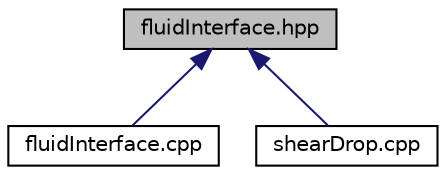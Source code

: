 digraph "fluidInterface.hpp"
{
  edge [fontname="Helvetica",fontsize="10",labelfontname="Helvetica",labelfontsize="10"];
  node [fontname="Helvetica",fontsize="10",shape=record];
  Node13 [label="fluidInterface.hpp",height=0.2,width=0.4,color="black", fillcolor="grey75", style="filled", fontcolor="black"];
  Node13 -> Node14 [dir="back",color="midnightblue",fontsize="10",style="solid",fontname="Helvetica"];
  Node14 [label="fluidInterface.cpp",height=0.2,width=0.4,color="black", fillcolor="white", style="filled",URL="$fluidInterface_8cpp.html"];
  Node13 -> Node15 [dir="back",color="midnightblue",fontsize="10",style="solid",fontname="Helvetica"];
  Node15 [label="shearDrop.cpp",height=0.2,width=0.4,color="black", fillcolor="white", style="filled",URL="$shearDrop_8cpp.html"];
}
